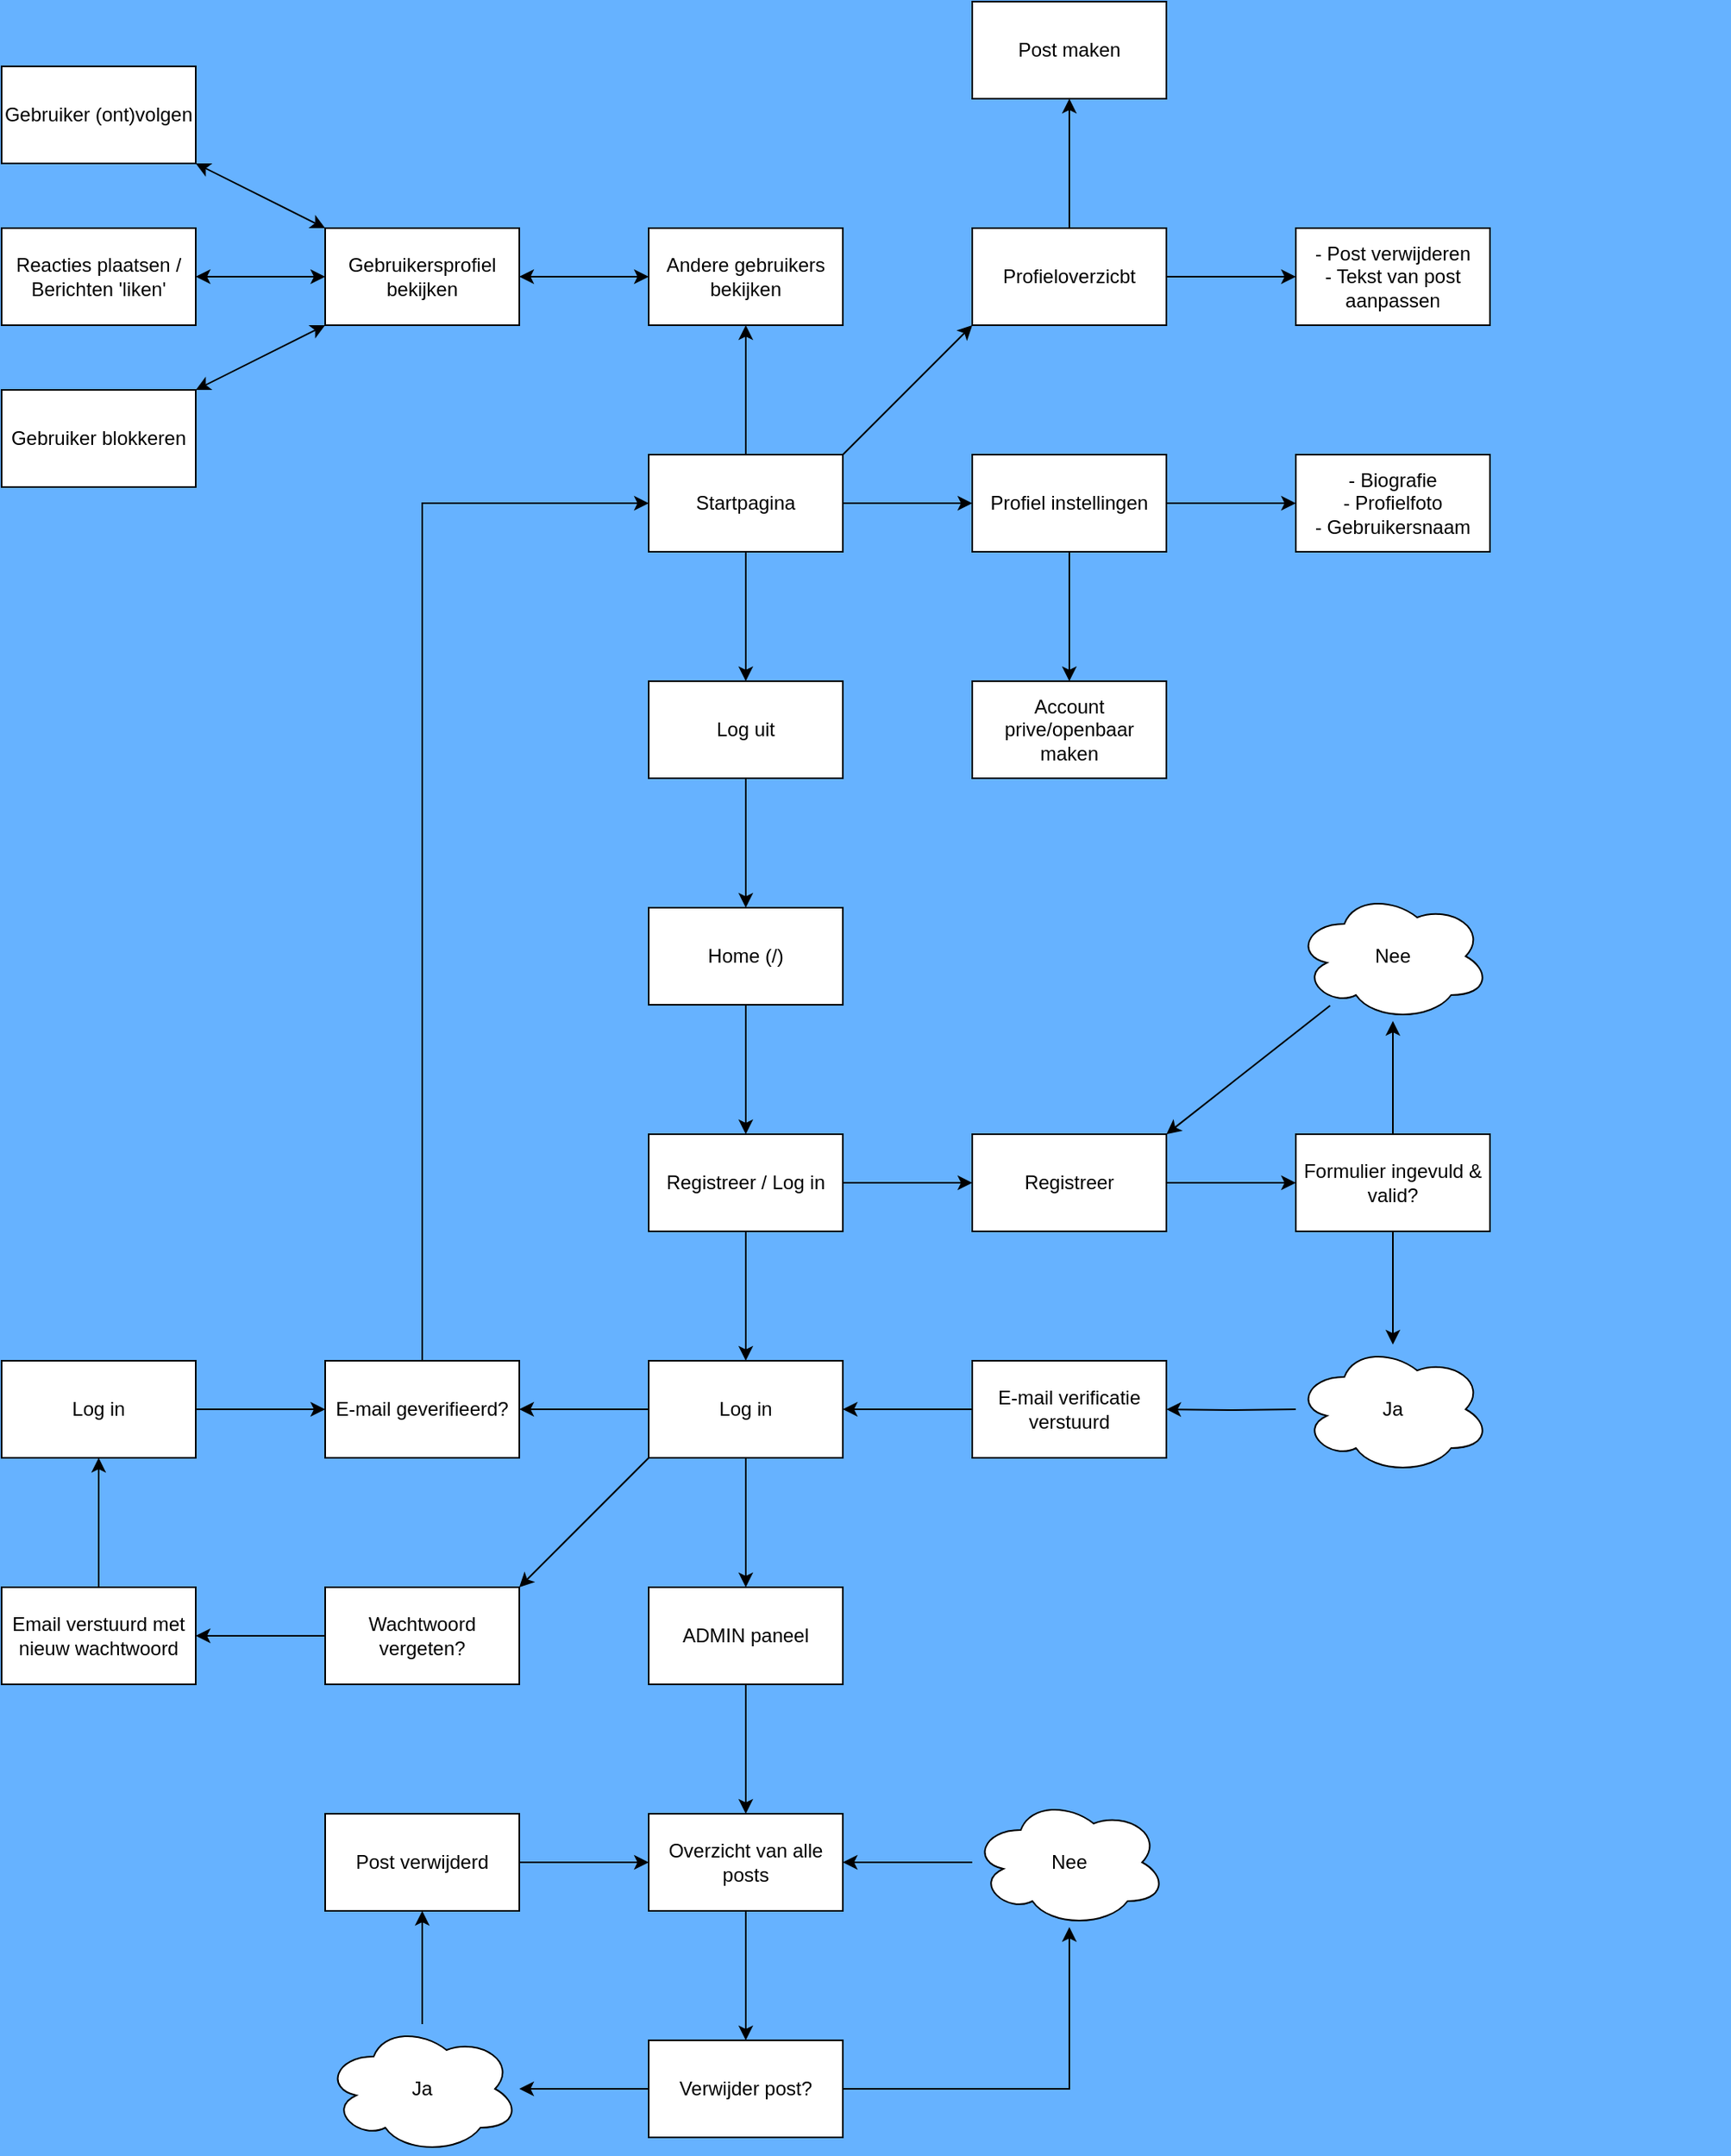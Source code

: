 <mxfile version="24.7.16">
  <diagram name="Page-1" id="1DBc8dPQSUgd4bEL02zA">
    <mxGraphModel dx="2284" dy="1893" grid="1" gridSize="10" guides="1" tooltips="1" connect="1" arrows="1" fold="1" page="1" pageScale="1" pageWidth="850" pageHeight="1100" background="#66B2FF" math="0" shadow="0">
      <root>
        <mxCell id="0" />
        <mxCell id="1" parent="0" />
        <mxCell id="qv_reojsGtixaLWI4rcD-1" value="" style="edgeStyle=orthogonalEdgeStyle;rounded=0;orthogonalLoop=1;jettySize=auto;html=1;" edge="1" parent="1" source="B9S9Ff7O9c7iUJAFCNQQ-6" target="B9S9Ff7O9c7iUJAFCNQQ-13">
          <mxGeometry relative="1" as="geometry" />
        </mxCell>
        <mxCell id="B9S9Ff7O9c7iUJAFCNQQ-6" value="Home (/)" style="rounded=0;whiteSpace=wrap;html=1;" parent="1" vertex="1">
          <mxGeometry x="370" y="10" width="120" height="60" as="geometry" />
        </mxCell>
        <mxCell id="B9S9Ff7O9c7iUJAFCNQQ-25" value="" style="edgeStyle=orthogonalEdgeStyle;rounded=0;orthogonalLoop=1;jettySize=auto;html=1;strokeColor=none;entryX=1;entryY=0.25;entryDx=0;entryDy=0;" parent="1" target="B9S9Ff7O9c7iUJAFCNQQ-6" edge="1">
          <mxGeometry relative="1" as="geometry">
            <mxPoint x="630" y="40" as="targetPoint" />
            <mxPoint x="1030" y="-90" as="sourcePoint" />
          </mxGeometry>
        </mxCell>
        <mxCell id="qv_reojsGtixaLWI4rcD-2" value="" style="edgeStyle=orthogonalEdgeStyle;rounded=0;orthogonalLoop=1;jettySize=auto;html=1;" edge="1" parent="1" source="B9S9Ff7O9c7iUJAFCNQQ-13" target="B9S9Ff7O9c7iUJAFCNQQ-15">
          <mxGeometry relative="1" as="geometry" />
        </mxCell>
        <mxCell id="qv_reojsGtixaLWI4rcD-3" value="" style="edgeStyle=orthogonalEdgeStyle;rounded=0;orthogonalLoop=1;jettySize=auto;html=1;" edge="1" parent="1" source="B9S9Ff7O9c7iUJAFCNQQ-13" target="B9S9Ff7O9c7iUJAFCNQQ-17">
          <mxGeometry relative="1" as="geometry" />
        </mxCell>
        <mxCell id="B9S9Ff7O9c7iUJAFCNQQ-13" value="Registreer / Log in" style="rounded=0;whiteSpace=wrap;html=1;" parent="1" vertex="1">
          <mxGeometry x="370" y="150" width="120" height="60" as="geometry" />
        </mxCell>
        <mxCell id="B9S9Ff7O9c7iUJAFCNQQ-20" value="" style="edgeStyle=orthogonalEdgeStyle;rounded=0;orthogonalLoop=1;jettySize=auto;html=1;" parent="1" source="B9S9Ff7O9c7iUJAFCNQQ-15" target="B9S9Ff7O9c7iUJAFCNQQ-19" edge="1">
          <mxGeometry relative="1" as="geometry" />
        </mxCell>
        <mxCell id="B9S9Ff7O9c7iUJAFCNQQ-15" value="Registreer" style="rounded=0;whiteSpace=wrap;html=1;" parent="1" vertex="1">
          <mxGeometry x="570" y="150" width="120" height="60" as="geometry" />
        </mxCell>
        <mxCell id="B9S9Ff7O9c7iUJAFCNQQ-59" value="" style="edgeStyle=orthogonalEdgeStyle;rounded=0;orthogonalLoop=1;jettySize=auto;html=1;" parent="1" source="B9S9Ff7O9c7iUJAFCNQQ-17" target="B9S9Ff7O9c7iUJAFCNQQ-58" edge="1">
          <mxGeometry relative="1" as="geometry" />
        </mxCell>
        <mxCell id="B9S9Ff7O9c7iUJAFCNQQ-71" value="" style="edgeStyle=orthogonalEdgeStyle;rounded=0;orthogonalLoop=1;jettySize=auto;html=1;" parent="1" source="B9S9Ff7O9c7iUJAFCNQQ-17" target="B9S9Ff7O9c7iUJAFCNQQ-70" edge="1">
          <mxGeometry relative="1" as="geometry" />
        </mxCell>
        <mxCell id="B9S9Ff7O9c7iUJAFCNQQ-17" value="Log in" style="rounded=0;whiteSpace=wrap;html=1;" parent="1" vertex="1">
          <mxGeometry x="370" y="290" width="120" height="60" as="geometry" />
        </mxCell>
        <mxCell id="B9S9Ff7O9c7iUJAFCNQQ-31" value="" style="edgeStyle=orthogonalEdgeStyle;rounded=0;orthogonalLoop=1;jettySize=auto;html=1;" parent="1" source="B9S9Ff7O9c7iUJAFCNQQ-19" target="B9S9Ff7O9c7iUJAFCNQQ-30" edge="1">
          <mxGeometry relative="1" as="geometry" />
        </mxCell>
        <mxCell id="B9S9Ff7O9c7iUJAFCNQQ-33" value="" style="edgeStyle=orthogonalEdgeStyle;rounded=0;orthogonalLoop=1;jettySize=auto;html=1;" parent="1" source="B9S9Ff7O9c7iUJAFCNQQ-19" target="B9S9Ff7O9c7iUJAFCNQQ-32" edge="1">
          <mxGeometry relative="1" as="geometry" />
        </mxCell>
        <mxCell id="B9S9Ff7O9c7iUJAFCNQQ-19" value="Formulier ingevuld &amp;amp; valid?" style="rounded=0;whiteSpace=wrap;html=1;gradientColor=none;glass=0;shadow=0;" parent="1" vertex="1">
          <mxGeometry x="770" y="150" width="120" height="60" as="geometry" />
        </mxCell>
        <mxCell id="B9S9Ff7O9c7iUJAFCNQQ-40" value="" style="edgeStyle=orthogonalEdgeStyle;rounded=0;orthogonalLoop=1;jettySize=auto;html=1;" parent="1" target="B9S9Ff7O9c7iUJAFCNQQ-39" edge="1">
          <mxGeometry relative="1" as="geometry">
            <mxPoint x="770" y="320" as="sourcePoint" />
          </mxGeometry>
        </mxCell>
        <mxCell id="B9S9Ff7O9c7iUJAFCNQQ-30" value="Ja" style="ellipse;shape=cloud;whiteSpace=wrap;html=1;rounded=0;gradientColor=none;glass=0;shadow=0;" parent="1" vertex="1">
          <mxGeometry x="770" y="280" width="120" height="80" as="geometry" />
        </mxCell>
        <mxCell id="B9S9Ff7O9c7iUJAFCNQQ-32" value="Nee" style="ellipse;shape=cloud;whiteSpace=wrap;html=1;rounded=0;gradientColor=none;glass=0;shadow=0;" parent="1" vertex="1">
          <mxGeometry x="770" width="120" height="80" as="geometry" />
        </mxCell>
        <mxCell id="B9S9Ff7O9c7iUJAFCNQQ-55" value="" style="edgeStyle=orthogonalEdgeStyle;rounded=0;orthogonalLoop=1;jettySize=auto;html=1;" parent="1" source="B9S9Ff7O9c7iUJAFCNQQ-39" target="B9S9Ff7O9c7iUJAFCNQQ-17" edge="1">
          <mxGeometry relative="1" as="geometry">
            <mxPoint y="590" as="targetPoint" />
          </mxGeometry>
        </mxCell>
        <mxCell id="B9S9Ff7O9c7iUJAFCNQQ-39" value="E-mail verificatie verstuurd" style="whiteSpace=wrap;html=1;rounded=0;gradientColor=none;glass=0;shadow=0;" parent="1" vertex="1">
          <mxGeometry x="570" y="290" width="120" height="60" as="geometry" />
        </mxCell>
        <mxCell id="B9S9Ff7O9c7iUJAFCNQQ-51" value="" style="endArrow=classic;html=1;rounded=0;entryX=1;entryY=0;entryDx=0;entryDy=0;" parent="1" source="B9S9Ff7O9c7iUJAFCNQQ-32" target="B9S9Ff7O9c7iUJAFCNQQ-15" edge="1">
          <mxGeometry width="50" height="50" relative="1" as="geometry">
            <mxPoint x="700" y="110" as="sourcePoint" />
            <mxPoint x="750" y="60" as="targetPoint" />
          </mxGeometry>
        </mxCell>
        <mxCell id="B9S9Ff7O9c7iUJAFCNQQ-64" style="edgeStyle=orthogonalEdgeStyle;rounded=0;orthogonalLoop=1;jettySize=auto;html=1;exitX=0.5;exitY=0;exitDx=0;exitDy=0;entryX=0;entryY=0.5;entryDx=0;entryDy=0;" parent="1" source="B9S9Ff7O9c7iUJAFCNQQ-58" target="HIvW9K1EiDW5H_aIbrcw-3" edge="1">
          <mxGeometry relative="1" as="geometry">
            <mxPoint x="360" y="-240" as="targetPoint" />
            <Array as="points">
              <mxPoint x="230" y="-240" />
            </Array>
          </mxGeometry>
        </mxCell>
        <mxCell id="B9S9Ff7O9c7iUJAFCNQQ-58" value="E-mail geverifieerd?" style="rounded=0;whiteSpace=wrap;html=1;" parent="1" vertex="1">
          <mxGeometry x="170" y="290" width="120" height="60" as="geometry" />
        </mxCell>
        <mxCell id="HIvW9K1EiDW5H_aIbrcw-6" value="" style="edgeStyle=orthogonalEdgeStyle;rounded=0;orthogonalLoop=1;jettySize=auto;html=1;" parent="1" source="B9S9Ff7O9c7iUJAFCNQQ-67" target="B9S9Ff7O9c7iUJAFCNQQ-6" edge="1">
          <mxGeometry relative="1" as="geometry" />
        </mxCell>
        <mxCell id="B9S9Ff7O9c7iUJAFCNQQ-67" value="Log uit" style="rounded=0;whiteSpace=wrap;html=1;" parent="1" vertex="1">
          <mxGeometry x="370" y="-130" width="120" height="60" as="geometry" />
        </mxCell>
        <mxCell id="B9S9Ff7O9c7iUJAFCNQQ-73" value="" style="edgeStyle=orthogonalEdgeStyle;rounded=0;orthogonalLoop=1;jettySize=auto;html=1;" parent="1" source="B9S9Ff7O9c7iUJAFCNQQ-70" target="B9S9Ff7O9c7iUJAFCNQQ-72" edge="1">
          <mxGeometry relative="1" as="geometry" />
        </mxCell>
        <mxCell id="B9S9Ff7O9c7iUJAFCNQQ-70" value="ADMIN paneel" style="rounded=0;whiteSpace=wrap;html=1;" parent="1" vertex="1">
          <mxGeometry x="370" y="430" width="120" height="60" as="geometry" />
        </mxCell>
        <mxCell id="B9S9Ff7O9c7iUJAFCNQQ-76" value="" style="edgeStyle=orthogonalEdgeStyle;rounded=0;orthogonalLoop=1;jettySize=auto;html=1;" parent="1" source="B9S9Ff7O9c7iUJAFCNQQ-72" target="B9S9Ff7O9c7iUJAFCNQQ-75" edge="1">
          <mxGeometry relative="1" as="geometry" />
        </mxCell>
        <mxCell id="B9S9Ff7O9c7iUJAFCNQQ-72" value="Overzicht van alle posts" style="rounded=0;whiteSpace=wrap;html=1;shape=label;" parent="1" vertex="1">
          <mxGeometry x="370" y="570" width="120" height="60" as="geometry" />
        </mxCell>
        <mxCell id="B9S9Ff7O9c7iUJAFCNQQ-78" value="" style="edgeStyle=orthogonalEdgeStyle;rounded=0;orthogonalLoop=1;jettySize=auto;html=1;" parent="1" source="B9S9Ff7O9c7iUJAFCNQQ-75" target="B9S9Ff7O9c7iUJAFCNQQ-77" edge="1">
          <mxGeometry relative="1" as="geometry" />
        </mxCell>
        <mxCell id="B9S9Ff7O9c7iUJAFCNQQ-83" value="" style="edgeStyle=orthogonalEdgeStyle;rounded=0;orthogonalLoop=1;jettySize=auto;html=1;" parent="1" source="B9S9Ff7O9c7iUJAFCNQQ-75" target="B9S9Ff7O9c7iUJAFCNQQ-82" edge="1">
          <mxGeometry relative="1" as="geometry" />
        </mxCell>
        <mxCell id="B9S9Ff7O9c7iUJAFCNQQ-75" value="Verwijder post?" style="rounded=0;whiteSpace=wrap;html=1;shape=label;" parent="1" vertex="1">
          <mxGeometry x="370" y="710" width="120" height="60" as="geometry" />
        </mxCell>
        <mxCell id="B9S9Ff7O9c7iUJAFCNQQ-80" value="" style="edgeStyle=orthogonalEdgeStyle;rounded=0;orthogonalLoop=1;jettySize=auto;html=1;" parent="1" source="B9S9Ff7O9c7iUJAFCNQQ-77" target="B9S9Ff7O9c7iUJAFCNQQ-79" edge="1">
          <mxGeometry relative="1" as="geometry" />
        </mxCell>
        <mxCell id="B9S9Ff7O9c7iUJAFCNQQ-77" value="Ja" style="ellipse;shape=cloud;whiteSpace=wrap;html=1;rounded=0;" parent="1" vertex="1">
          <mxGeometry x="170" y="700" width="120" height="80" as="geometry" />
        </mxCell>
        <mxCell id="B9S9Ff7O9c7iUJAFCNQQ-81" style="edgeStyle=orthogonalEdgeStyle;rounded=0;orthogonalLoop=1;jettySize=auto;html=1;entryX=0;entryY=0.5;entryDx=0;entryDy=0;" parent="1" source="B9S9Ff7O9c7iUJAFCNQQ-79" target="B9S9Ff7O9c7iUJAFCNQQ-72" edge="1">
          <mxGeometry relative="1" as="geometry" />
        </mxCell>
        <mxCell id="B9S9Ff7O9c7iUJAFCNQQ-79" value="Post verwijderd" style="whiteSpace=wrap;html=1;rounded=0;" parent="1" vertex="1">
          <mxGeometry x="170" y="570" width="120" height="60" as="geometry" />
        </mxCell>
        <mxCell id="qv_reojsGtixaLWI4rcD-4" value="" style="edgeStyle=orthogonalEdgeStyle;rounded=0;orthogonalLoop=1;jettySize=auto;html=1;" edge="1" parent="1" source="B9S9Ff7O9c7iUJAFCNQQ-82" target="B9S9Ff7O9c7iUJAFCNQQ-72">
          <mxGeometry relative="1" as="geometry" />
        </mxCell>
        <mxCell id="B9S9Ff7O9c7iUJAFCNQQ-82" value="Nee" style="ellipse;shape=cloud;whiteSpace=wrap;html=1;rounded=0;" parent="1" vertex="1">
          <mxGeometry x="570" y="560" width="120" height="80" as="geometry" />
        </mxCell>
        <mxCell id="HIvW9K1EiDW5H_aIbrcw-5" value="" style="edgeStyle=orthogonalEdgeStyle;rounded=0;orthogonalLoop=1;jettySize=auto;html=1;" parent="1" source="HIvW9K1EiDW5H_aIbrcw-3" target="B9S9Ff7O9c7iUJAFCNQQ-67" edge="1">
          <mxGeometry relative="1" as="geometry" />
        </mxCell>
        <mxCell id="qv_reojsGtixaLWI4rcD-16" value="" style="edgeStyle=orthogonalEdgeStyle;rounded=0;orthogonalLoop=1;jettySize=auto;html=1;" edge="1" parent="1" source="HIvW9K1EiDW5H_aIbrcw-3" target="qv_reojsGtixaLWI4rcD-15">
          <mxGeometry relative="1" as="geometry" />
        </mxCell>
        <mxCell id="qv_reojsGtixaLWI4rcD-18" value="" style="edgeStyle=orthogonalEdgeStyle;rounded=0;orthogonalLoop=1;jettySize=auto;html=1;" edge="1" parent="1" source="HIvW9K1EiDW5H_aIbrcw-3" target="qv_reojsGtixaLWI4rcD-17">
          <mxGeometry relative="1" as="geometry" />
        </mxCell>
        <mxCell id="HIvW9K1EiDW5H_aIbrcw-3" value="Startpagina" style="rounded=0;whiteSpace=wrap;html=1;" parent="1" vertex="1">
          <mxGeometry x="370" y="-270" width="120" height="60" as="geometry" />
        </mxCell>
        <mxCell id="qv_reojsGtixaLWI4rcD-9" value="" style="edgeStyle=orthogonalEdgeStyle;rounded=0;orthogonalLoop=1;jettySize=auto;html=1;" edge="1" parent="1" source="qv_reojsGtixaLWI4rcD-5" target="qv_reojsGtixaLWI4rcD-8">
          <mxGeometry relative="1" as="geometry" />
        </mxCell>
        <mxCell id="qv_reojsGtixaLWI4rcD-5" value="Wachtwoord vergeten?" style="rounded=0;whiteSpace=wrap;html=1;" vertex="1" parent="1">
          <mxGeometry x="170" y="430" width="120" height="60" as="geometry" />
        </mxCell>
        <mxCell id="qv_reojsGtixaLWI4rcD-7" value="" style="endArrow=classic;html=1;rounded=0;exitX=0;exitY=1;exitDx=0;exitDy=0;entryX=1;entryY=0;entryDx=0;entryDy=0;" edge="1" parent="1" source="B9S9Ff7O9c7iUJAFCNQQ-17" target="qv_reojsGtixaLWI4rcD-5">
          <mxGeometry width="50" height="50" relative="1" as="geometry">
            <mxPoint x="220" y="470" as="sourcePoint" />
            <mxPoint x="330" y="360" as="targetPoint" />
          </mxGeometry>
        </mxCell>
        <mxCell id="qv_reojsGtixaLWI4rcD-13" value="" style="edgeStyle=orthogonalEdgeStyle;rounded=0;orthogonalLoop=1;jettySize=auto;html=1;" edge="1" parent="1" source="qv_reojsGtixaLWI4rcD-8" target="qv_reojsGtixaLWI4rcD-12">
          <mxGeometry relative="1" as="geometry" />
        </mxCell>
        <mxCell id="qv_reojsGtixaLWI4rcD-8" value="Email verstuurd met nieuw wachtwoord" style="rounded=0;whiteSpace=wrap;html=1;" vertex="1" parent="1">
          <mxGeometry x="-30" y="430" width="120" height="60" as="geometry" />
        </mxCell>
        <mxCell id="qv_reojsGtixaLWI4rcD-14" value="" style="edgeStyle=orthogonalEdgeStyle;rounded=0;orthogonalLoop=1;jettySize=auto;html=1;" edge="1" parent="1" source="qv_reojsGtixaLWI4rcD-12" target="B9S9Ff7O9c7iUJAFCNQQ-58">
          <mxGeometry relative="1" as="geometry" />
        </mxCell>
        <mxCell id="qv_reojsGtixaLWI4rcD-12" value="Log in" style="rounded=0;whiteSpace=wrap;html=1;" vertex="1" parent="1">
          <mxGeometry x="-30" y="290" width="120" height="60" as="geometry" />
        </mxCell>
        <mxCell id="qv_reojsGtixaLWI4rcD-33" value="" style="edgeStyle=orthogonalEdgeStyle;rounded=0;orthogonalLoop=1;jettySize=auto;html=1;" edge="1" parent="1" source="qv_reojsGtixaLWI4rcD-15" target="qv_reojsGtixaLWI4rcD-32">
          <mxGeometry relative="1" as="geometry" />
        </mxCell>
        <mxCell id="qv_reojsGtixaLWI4rcD-37" value="" style="edgeStyle=orthogonalEdgeStyle;rounded=0;orthogonalLoop=1;jettySize=auto;html=1;" edge="1" parent="1" source="qv_reojsGtixaLWI4rcD-15" target="qv_reojsGtixaLWI4rcD-36">
          <mxGeometry relative="1" as="geometry" />
        </mxCell>
        <mxCell id="qv_reojsGtixaLWI4rcD-15" value="Profiel instellingen" style="rounded=0;whiteSpace=wrap;html=1;" vertex="1" parent="1">
          <mxGeometry x="570" y="-270" width="120" height="60" as="geometry" />
        </mxCell>
        <mxCell id="qv_reojsGtixaLWI4rcD-20" value="" style="edgeStyle=orthogonalEdgeStyle;rounded=0;orthogonalLoop=1;jettySize=auto;html=1;startArrow=classic;" edge="1" parent="1" source="qv_reojsGtixaLWI4rcD-17" target="qv_reojsGtixaLWI4rcD-19">
          <mxGeometry relative="1" as="geometry" />
        </mxCell>
        <mxCell id="qv_reojsGtixaLWI4rcD-17" value="Andere gebruikers bekijken" style="rounded=0;whiteSpace=wrap;html=1;" vertex="1" parent="1">
          <mxGeometry x="370" y="-410" width="120" height="60" as="geometry" />
        </mxCell>
        <mxCell id="qv_reojsGtixaLWI4rcD-22" value="" style="edgeStyle=orthogonalEdgeStyle;rounded=0;orthogonalLoop=1;jettySize=auto;html=1;startArrow=classic;" edge="1" parent="1" source="qv_reojsGtixaLWI4rcD-19" target="qv_reojsGtixaLWI4rcD-21">
          <mxGeometry relative="1" as="geometry" />
        </mxCell>
        <mxCell id="qv_reojsGtixaLWI4rcD-19" value="Gebruikersprofiel bekijken" style="rounded=0;whiteSpace=wrap;html=1;" vertex="1" parent="1">
          <mxGeometry x="170" y="-410" width="120" height="60" as="geometry" />
        </mxCell>
        <mxCell id="qv_reojsGtixaLWI4rcD-21" value="Reacties plaatsen /&lt;br&gt;Berichten &#39;liken&#39;" style="rounded=0;whiteSpace=wrap;html=1;" vertex="1" parent="1">
          <mxGeometry x="-30" y="-410" width="120" height="60" as="geometry" />
        </mxCell>
        <mxCell id="qv_reojsGtixaLWI4rcD-23" value="Gebruiker (ont)volgen" style="rounded=0;whiteSpace=wrap;html=1;" vertex="1" parent="1">
          <mxGeometry x="-30" y="-510" width="120" height="60" as="geometry" />
        </mxCell>
        <mxCell id="qv_reojsGtixaLWI4rcD-25" value="Gebruiker blokkeren" style="rounded=0;whiteSpace=wrap;html=1;" vertex="1" parent="1">
          <mxGeometry x="-30" y="-310" width="120" height="60" as="geometry" />
        </mxCell>
        <mxCell id="qv_reojsGtixaLWI4rcD-27" value="" style="endArrow=classic;startArrow=classic;html=1;rounded=0;exitX=1;exitY=0;exitDx=0;exitDy=0;entryX=0;entryY=1;entryDx=0;entryDy=0;" edge="1" parent="1" source="qv_reojsGtixaLWI4rcD-25" target="qv_reojsGtixaLWI4rcD-19">
          <mxGeometry width="50" height="50" relative="1" as="geometry">
            <mxPoint x="110" y="-280" as="sourcePoint" />
            <mxPoint x="160" y="-330" as="targetPoint" />
          </mxGeometry>
        </mxCell>
        <mxCell id="qv_reojsGtixaLWI4rcD-28" value="" style="endArrow=classic;startArrow=classic;html=1;rounded=0;exitX=1;exitY=1;exitDx=0;exitDy=0;entryX=0;entryY=0;entryDx=0;entryDy=0;" edge="1" parent="1" source="qv_reojsGtixaLWI4rcD-23" target="qv_reojsGtixaLWI4rcD-19">
          <mxGeometry width="50" height="50" relative="1" as="geometry">
            <mxPoint x="140" y="-400" as="sourcePoint" />
            <mxPoint x="190" y="-450" as="targetPoint" />
          </mxGeometry>
        </mxCell>
        <mxCell id="qv_reojsGtixaLWI4rcD-35" value="" style="edgeStyle=orthogonalEdgeStyle;rounded=0;orthogonalLoop=1;jettySize=auto;html=1;" edge="1" parent="1" source="qv_reojsGtixaLWI4rcD-29" target="qv_reojsGtixaLWI4rcD-34">
          <mxGeometry relative="1" as="geometry" />
        </mxCell>
        <mxCell id="qv_reojsGtixaLWI4rcD-39" value="" style="edgeStyle=orthogonalEdgeStyle;rounded=0;orthogonalLoop=1;jettySize=auto;html=1;" edge="1" parent="1" source="qv_reojsGtixaLWI4rcD-29" target="qv_reojsGtixaLWI4rcD-38">
          <mxGeometry relative="1" as="geometry" />
        </mxCell>
        <mxCell id="qv_reojsGtixaLWI4rcD-29" value="Profieloverzicbt" style="rounded=0;whiteSpace=wrap;html=1;" vertex="1" parent="1">
          <mxGeometry x="570" y="-410" width="120" height="60" as="geometry" />
        </mxCell>
        <mxCell id="qv_reojsGtixaLWI4rcD-31" value="" style="endArrow=classic;html=1;rounded=0;entryX=0;entryY=1;entryDx=0;entryDy=0;exitX=1;exitY=0;exitDx=0;exitDy=0;" edge="1" parent="1" source="HIvW9K1EiDW5H_aIbrcw-3" target="qv_reojsGtixaLWI4rcD-29">
          <mxGeometry width="50" height="50" relative="1" as="geometry">
            <mxPoint x="510" y="-280" as="sourcePoint" />
            <mxPoint x="560" y="-330" as="targetPoint" />
          </mxGeometry>
        </mxCell>
        <mxCell id="qv_reojsGtixaLWI4rcD-32" value="Account prive/openbaar maken" style="rounded=0;whiteSpace=wrap;html=1;" vertex="1" parent="1">
          <mxGeometry x="570" y="-130" width="120" height="60" as="geometry" />
        </mxCell>
        <mxCell id="qv_reojsGtixaLWI4rcD-34" value="- Post verwijderen&lt;div&gt;- Tekst van post aanpassen&lt;/div&gt;" style="rounded=0;whiteSpace=wrap;html=1;" vertex="1" parent="1">
          <mxGeometry x="770" y="-410" width="120" height="60" as="geometry" />
        </mxCell>
        <mxCell id="qv_reojsGtixaLWI4rcD-36" value="&lt;div&gt;&lt;span style=&quot;background-color: initial;&quot;&gt;- Biografie&lt;/span&gt;&lt;br&gt;&lt;/div&gt;&lt;div&gt;- Profielfoto&lt;/div&gt;&lt;div&gt;- Gebruikersnaam&lt;/div&gt;" style="rounded=0;whiteSpace=wrap;html=1;" vertex="1" parent="1">
          <mxGeometry x="770" y="-270" width="120" height="60" as="geometry" />
        </mxCell>
        <mxCell id="qv_reojsGtixaLWI4rcD-38" value="Post maken" style="rounded=0;whiteSpace=wrap;html=1;" vertex="1" parent="1">
          <mxGeometry x="570" y="-550" width="120" height="60" as="geometry" />
        </mxCell>
      </root>
    </mxGraphModel>
  </diagram>
</mxfile>
